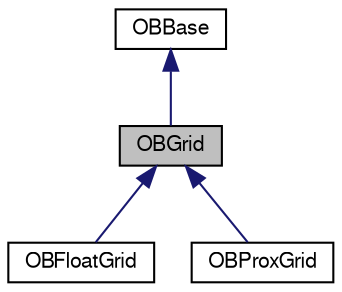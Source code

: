 digraph G
{
  edge [fontname="FreeSans",fontsize="10",labelfontname="FreeSans",labelfontsize="10"];
  node [fontname="FreeSans",fontsize="10",shape=record];
  Node1 [label="OBGrid",height=0.2,width=0.4,color="black", fillcolor="grey75", style="filled" fontcolor="black"];
  Node2 -> Node1 [dir=back,color="midnightblue",fontsize="10",style="solid",fontname="FreeSans"];
  Node2 [label="OBBase",height=0.2,width=0.4,color="black", fillcolor="white", style="filled",URL="$classOpenBabel_1_1OBBase.shtml",tooltip="Base Class."];
  Node1 -> Node3 [dir=back,color="midnightblue",fontsize="10",style="solid",fontname="FreeSans"];
  Node3 [label="OBFloatGrid",height=0.2,width=0.4,color="black", fillcolor="white", style="filled",URL="$classOpenBabel_1_1OBFloatGrid.shtml",tooltip="Handle double precision floating point 3D grids (e.g., charge density around an OBMol)..."];
  Node1 -> Node4 [dir=back,color="midnightblue",fontsize="10",style="solid",fontname="FreeSans"];
  Node4 [label="OBProxGrid",height=0.2,width=0.4,color="black", fillcolor="white", style="filled",URL="$classOpenBabel_1_1OBProxGrid.shtml",tooltip="A grid for determining the proximity of a given point to atoms in an OBMol."];
}
